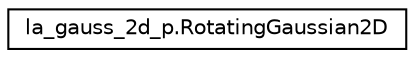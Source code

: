 digraph "Graphical Class Hierarchy"
{
 // LATEX_PDF_SIZE
  edge [fontname="Helvetica",fontsize="10",labelfontname="Helvetica",labelfontsize="10"];
  node [fontname="Helvetica",fontsize="10",shape=record];
  rankdir="LR";
  Node0 [label="la_gauss_2d_p.RotatingGaussian2D",height=0.2,width=0.4,color="black", fillcolor="white", style="filled",URL="$d4/dc2/classla__gauss__2d__p_1_1RotatingGaussian2D.html",tooltip=" "];
}
